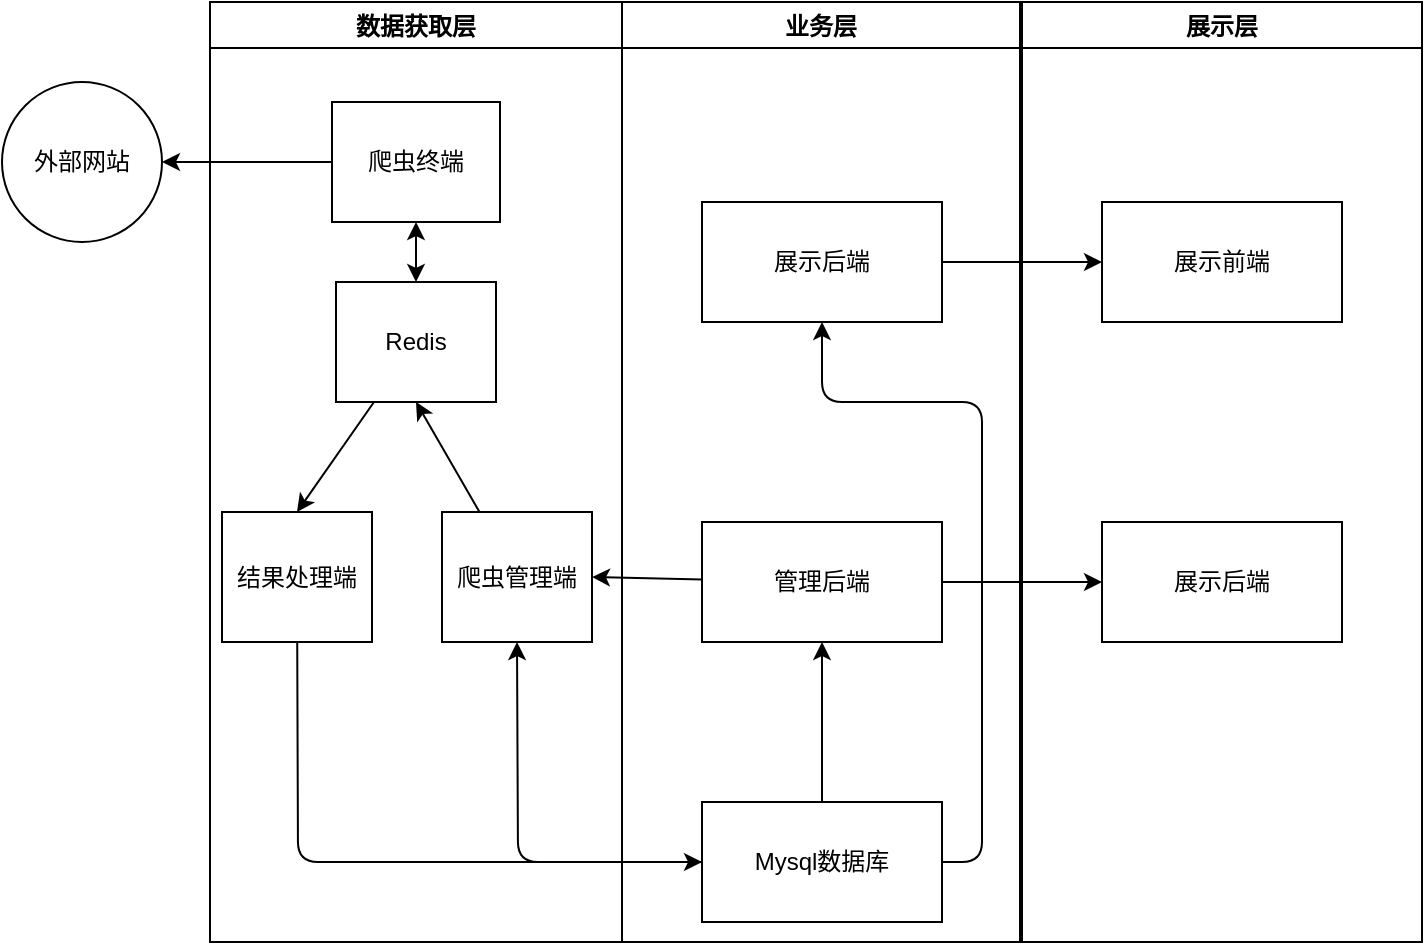 <mxfile>
    <diagram id="jt86cUQvufbHYl_k-Mng" name="第 1 页">
        <mxGraphModel dx="1118" dy="782" grid="1" gridSize="1" guides="1" tooltips="1" connect="1" arrows="1" fold="1" page="1" pageScale="1" pageWidth="827" pageHeight="1169" math="0" shadow="0">
            <root>
                <mxCell id="0"/>
                <mxCell id="1" parent="0"/>
                <mxCell id="2" value="数据获取层" style="swimlane;" vertex="1" parent="1">
                    <mxGeometry x="114" y="90" width="206" height="470" as="geometry"/>
                </mxCell>
                <mxCell id="7" value="爬虫终端" style="rounded=0;whiteSpace=wrap;html=1;" vertex="1" parent="2">
                    <mxGeometry x="61" y="50" width="84" height="60" as="geometry"/>
                </mxCell>
                <mxCell id="9" value="结果处理端" style="rounded=0;whiteSpace=wrap;html=1;" vertex="1" parent="2">
                    <mxGeometry x="6" y="255" width="75" height="65" as="geometry"/>
                </mxCell>
                <mxCell id="20" style="edgeStyle=none;html=1;entryX=0.5;entryY=1;entryDx=0;entryDy=0;" edge="1" parent="2" source="11" target="17">
                    <mxGeometry relative="1" as="geometry"/>
                </mxCell>
                <mxCell id="11" value="爬虫管理端" style="rounded=0;whiteSpace=wrap;html=1;" vertex="1" parent="2">
                    <mxGeometry x="116" y="255" width="75" height="65" as="geometry"/>
                </mxCell>
                <mxCell id="21" style="edgeStyle=none;html=1;entryX=0.5;entryY=0;entryDx=0;entryDy=0;" edge="1" parent="2" source="17" target="9">
                    <mxGeometry relative="1" as="geometry"/>
                </mxCell>
                <mxCell id="17" value="Redis" style="rounded=0;whiteSpace=wrap;html=1;" vertex="1" parent="2">
                    <mxGeometry x="63" y="140" width="80" height="60" as="geometry"/>
                </mxCell>
                <mxCell id="19" value="" style="endArrow=classic;startArrow=classic;html=1;exitX=0.5;exitY=1;exitDx=0;exitDy=0;entryX=0.5;entryY=0;entryDx=0;entryDy=0;" edge="1" parent="2" source="7" target="17">
                    <mxGeometry width="50" height="50" relative="1" as="geometry">
                        <mxPoint x="276" y="140" as="sourcePoint"/>
                        <mxPoint x="326" y="90" as="targetPoint"/>
                    </mxGeometry>
                </mxCell>
                <mxCell id="3" value="业务层" style="swimlane;" vertex="1" parent="1">
                    <mxGeometry x="320" y="90" width="199" height="470" as="geometry"/>
                </mxCell>
                <mxCell id="14" value="展示后端" style="rounded=0;whiteSpace=wrap;html=1;" vertex="1" parent="3">
                    <mxGeometry x="40" y="100" width="120" height="60" as="geometry"/>
                </mxCell>
                <mxCell id="15" value="管理后端" style="rounded=0;whiteSpace=wrap;html=1;" vertex="1" parent="3">
                    <mxGeometry x="40" y="260" width="120" height="60" as="geometry"/>
                </mxCell>
                <mxCell id="27" style="edgeStyle=none;html=1;entryX=0.5;entryY=1;entryDx=0;entryDy=0;" edge="1" parent="3" source="16" target="15">
                    <mxGeometry relative="1" as="geometry"/>
                </mxCell>
                <mxCell id="28" style="edgeStyle=none;html=1;entryX=0.5;entryY=1;entryDx=0;entryDy=0;" edge="1" parent="3" source="16" target="14">
                    <mxGeometry relative="1" as="geometry">
                        <Array as="points">
                            <mxPoint x="180" y="430"/>
                            <mxPoint x="180" y="300"/>
                            <mxPoint x="180" y="200"/>
                            <mxPoint x="100" y="200"/>
                        </Array>
                    </mxGeometry>
                </mxCell>
                <mxCell id="16" value="Mysql数据库" style="rounded=0;whiteSpace=wrap;html=1;" vertex="1" parent="3">
                    <mxGeometry x="40" y="400" width="120" height="60" as="geometry"/>
                </mxCell>
                <mxCell id="4" value="展示层" style="swimlane;" vertex="1" parent="1">
                    <mxGeometry x="520" y="90" width="200" height="470" as="geometry"/>
                </mxCell>
                <mxCell id="29" value="展示后端" style="rounded=0;whiteSpace=wrap;html=1;" vertex="1" parent="4">
                    <mxGeometry x="40" y="260" width="120" height="60" as="geometry"/>
                </mxCell>
                <mxCell id="32" value="展示前端" style="rounded=0;whiteSpace=wrap;html=1;" vertex="1" parent="4">
                    <mxGeometry x="40" y="100" width="120" height="60" as="geometry"/>
                </mxCell>
                <mxCell id="6" value="外部网站" style="ellipse;whiteSpace=wrap;html=1;aspect=fixed;" vertex="1" parent="1">
                    <mxGeometry x="10" y="130" width="80" height="80" as="geometry"/>
                </mxCell>
                <mxCell id="24" style="edgeStyle=none;html=1;entryX=0;entryY=0.5;entryDx=0;entryDy=0;" edge="1" parent="1" source="9" target="16">
                    <mxGeometry relative="1" as="geometry">
                        <Array as="points">
                            <mxPoint x="158" y="520"/>
                        </Array>
                    </mxGeometry>
                </mxCell>
                <mxCell id="25" style="edgeStyle=none;html=1;entryX=0.5;entryY=1;entryDx=0;entryDy=0;" edge="1" parent="1" source="16" target="11">
                    <mxGeometry relative="1" as="geometry">
                        <Array as="points">
                            <mxPoint x="268" y="520"/>
                        </Array>
                    </mxGeometry>
                </mxCell>
                <mxCell id="26" style="edgeStyle=none;html=1;entryX=1;entryY=0.5;entryDx=0;entryDy=0;" edge="1" parent="1" source="15" target="11">
                    <mxGeometry relative="1" as="geometry"/>
                </mxCell>
                <mxCell id="31" style="edgeStyle=none;html=1;entryX=0;entryY=0.5;entryDx=0;entryDy=0;" edge="1" parent="1" source="15" target="29">
                    <mxGeometry relative="1" as="geometry"/>
                </mxCell>
                <mxCell id="33" style="edgeStyle=none;html=1;entryX=0;entryY=0.5;entryDx=0;entryDy=0;" edge="1" parent="1" source="14" target="32">
                    <mxGeometry relative="1" as="geometry"/>
                </mxCell>
                <mxCell id="34" style="edgeStyle=none;html=1;entryX=1;entryY=0.5;entryDx=0;entryDy=0;" edge="1" parent="1" source="7" target="6">
                    <mxGeometry relative="1" as="geometry"/>
                </mxCell>
            </root>
        </mxGraphModel>
    </diagram>
</mxfile>